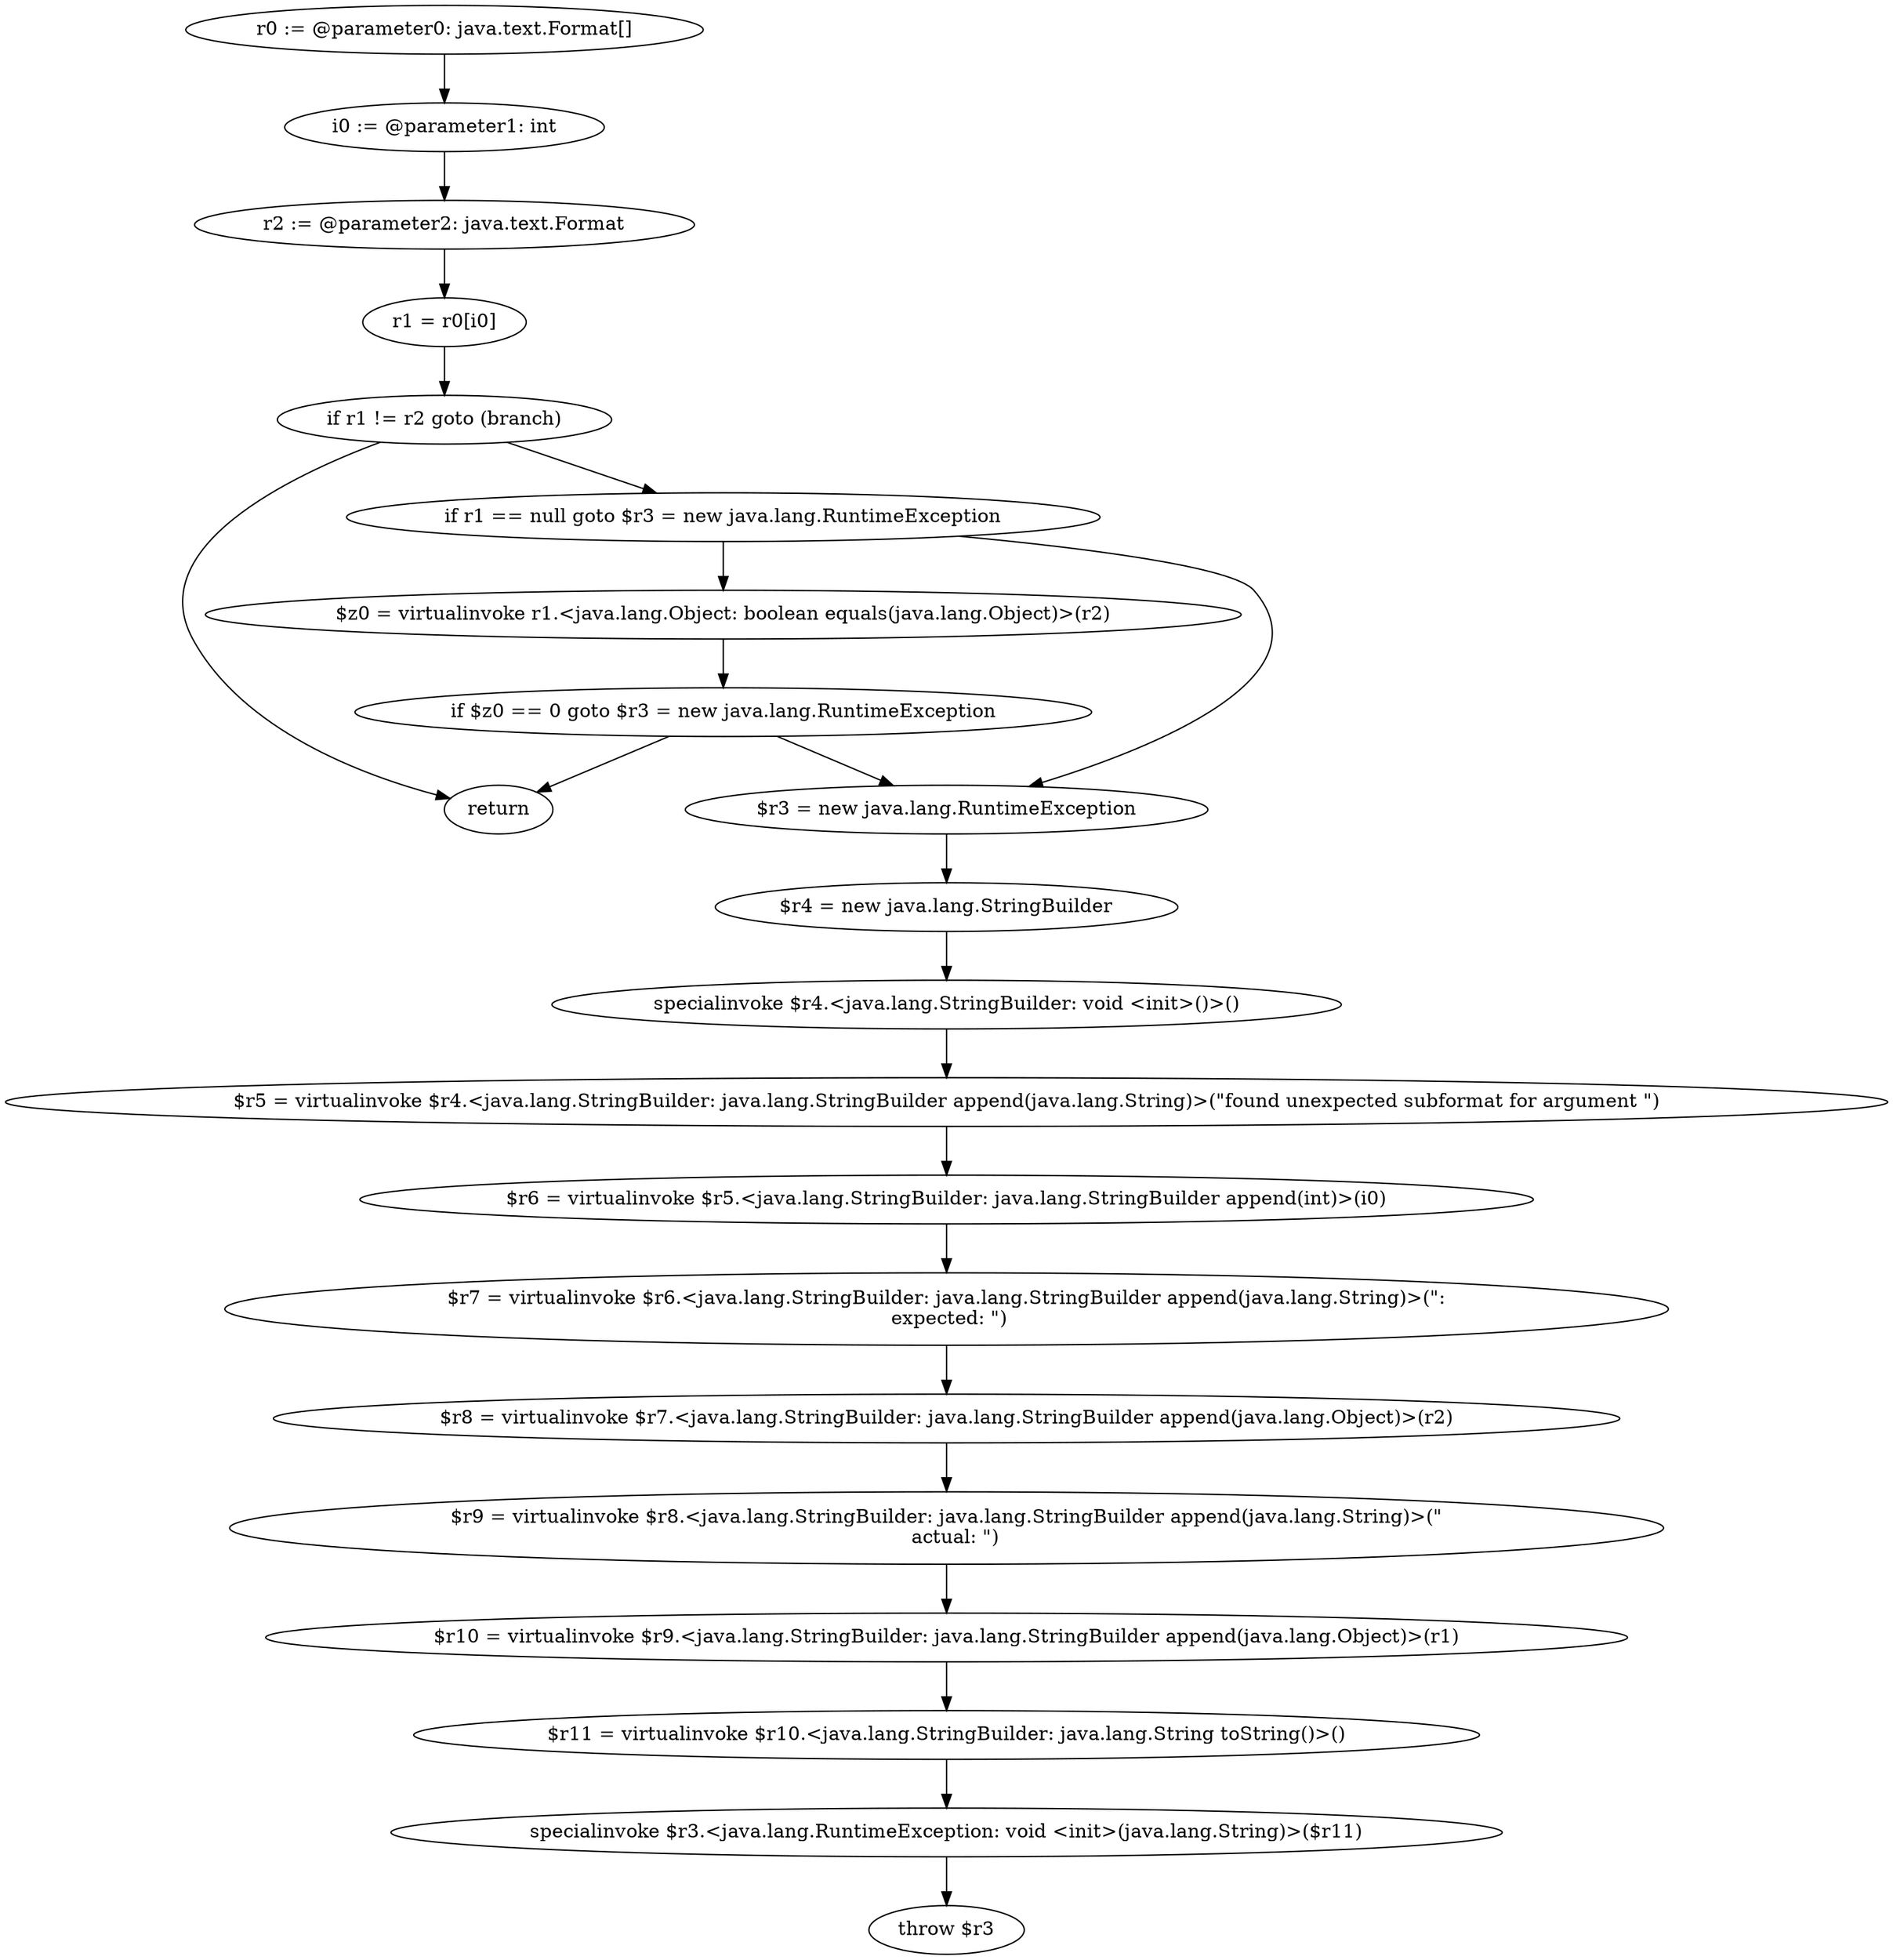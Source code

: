 digraph "unitGraph" {
    "r0 := @parameter0: java.text.Format[]"
    "i0 := @parameter1: int"
    "r2 := @parameter2: java.text.Format"
    "r1 = r0[i0]"
    "if r1 != r2 goto (branch)"
    "return"
    "if r1 == null goto $r3 = new java.lang.RuntimeException"
    "$z0 = virtualinvoke r1.<java.lang.Object: boolean equals(java.lang.Object)>(r2)"
    "if $z0 == 0 goto $r3 = new java.lang.RuntimeException"
    "$r3 = new java.lang.RuntimeException"
    "$r4 = new java.lang.StringBuilder"
    "specialinvoke $r4.<java.lang.StringBuilder: void <init>()>()"
    "$r5 = virtualinvoke $r4.<java.lang.StringBuilder: java.lang.StringBuilder append(java.lang.String)>(\"found unexpected subformat for argument \")"
    "$r6 = virtualinvoke $r5.<java.lang.StringBuilder: java.lang.StringBuilder append(int)>(i0)"
    "$r7 = virtualinvoke $r6.<java.lang.StringBuilder: java.lang.StringBuilder append(java.lang.String)>(\":\n expected: \")"
    "$r8 = virtualinvoke $r7.<java.lang.StringBuilder: java.lang.StringBuilder append(java.lang.Object)>(r2)"
    "$r9 = virtualinvoke $r8.<java.lang.StringBuilder: java.lang.StringBuilder append(java.lang.String)>(\"\n   actual: \")"
    "$r10 = virtualinvoke $r9.<java.lang.StringBuilder: java.lang.StringBuilder append(java.lang.Object)>(r1)"
    "$r11 = virtualinvoke $r10.<java.lang.StringBuilder: java.lang.String toString()>()"
    "specialinvoke $r3.<java.lang.RuntimeException: void <init>(java.lang.String)>($r11)"
    "throw $r3"
    "r0 := @parameter0: java.text.Format[]"->"i0 := @parameter1: int";
    "i0 := @parameter1: int"->"r2 := @parameter2: java.text.Format";
    "r2 := @parameter2: java.text.Format"->"r1 = r0[i0]";
    "r1 = r0[i0]"->"if r1 != r2 goto (branch)";
    "if r1 != r2 goto (branch)"->"return";
    "if r1 != r2 goto (branch)"->"if r1 == null goto $r3 = new java.lang.RuntimeException";
    "if r1 == null goto $r3 = new java.lang.RuntimeException"->"$z0 = virtualinvoke r1.<java.lang.Object: boolean equals(java.lang.Object)>(r2)";
    "if r1 == null goto $r3 = new java.lang.RuntimeException"->"$r3 = new java.lang.RuntimeException";
    "$z0 = virtualinvoke r1.<java.lang.Object: boolean equals(java.lang.Object)>(r2)"->"if $z0 == 0 goto $r3 = new java.lang.RuntimeException";
    "if $z0 == 0 goto $r3 = new java.lang.RuntimeException"->"return";
    "if $z0 == 0 goto $r3 = new java.lang.RuntimeException"->"$r3 = new java.lang.RuntimeException";
    "$r3 = new java.lang.RuntimeException"->"$r4 = new java.lang.StringBuilder";
    "$r4 = new java.lang.StringBuilder"->"specialinvoke $r4.<java.lang.StringBuilder: void <init>()>()";
    "specialinvoke $r4.<java.lang.StringBuilder: void <init>()>()"->"$r5 = virtualinvoke $r4.<java.lang.StringBuilder: java.lang.StringBuilder append(java.lang.String)>(\"found unexpected subformat for argument \")";
    "$r5 = virtualinvoke $r4.<java.lang.StringBuilder: java.lang.StringBuilder append(java.lang.String)>(\"found unexpected subformat for argument \")"->"$r6 = virtualinvoke $r5.<java.lang.StringBuilder: java.lang.StringBuilder append(int)>(i0)";
    "$r6 = virtualinvoke $r5.<java.lang.StringBuilder: java.lang.StringBuilder append(int)>(i0)"->"$r7 = virtualinvoke $r6.<java.lang.StringBuilder: java.lang.StringBuilder append(java.lang.String)>(\":\n expected: \")";
    "$r7 = virtualinvoke $r6.<java.lang.StringBuilder: java.lang.StringBuilder append(java.lang.String)>(\":\n expected: \")"->"$r8 = virtualinvoke $r7.<java.lang.StringBuilder: java.lang.StringBuilder append(java.lang.Object)>(r2)";
    "$r8 = virtualinvoke $r7.<java.lang.StringBuilder: java.lang.StringBuilder append(java.lang.Object)>(r2)"->"$r9 = virtualinvoke $r8.<java.lang.StringBuilder: java.lang.StringBuilder append(java.lang.String)>(\"\n   actual: \")";
    "$r9 = virtualinvoke $r8.<java.lang.StringBuilder: java.lang.StringBuilder append(java.lang.String)>(\"\n   actual: \")"->"$r10 = virtualinvoke $r9.<java.lang.StringBuilder: java.lang.StringBuilder append(java.lang.Object)>(r1)";
    "$r10 = virtualinvoke $r9.<java.lang.StringBuilder: java.lang.StringBuilder append(java.lang.Object)>(r1)"->"$r11 = virtualinvoke $r10.<java.lang.StringBuilder: java.lang.String toString()>()";
    "$r11 = virtualinvoke $r10.<java.lang.StringBuilder: java.lang.String toString()>()"->"specialinvoke $r3.<java.lang.RuntimeException: void <init>(java.lang.String)>($r11)";
    "specialinvoke $r3.<java.lang.RuntimeException: void <init>(java.lang.String)>($r11)"->"throw $r3";
}
